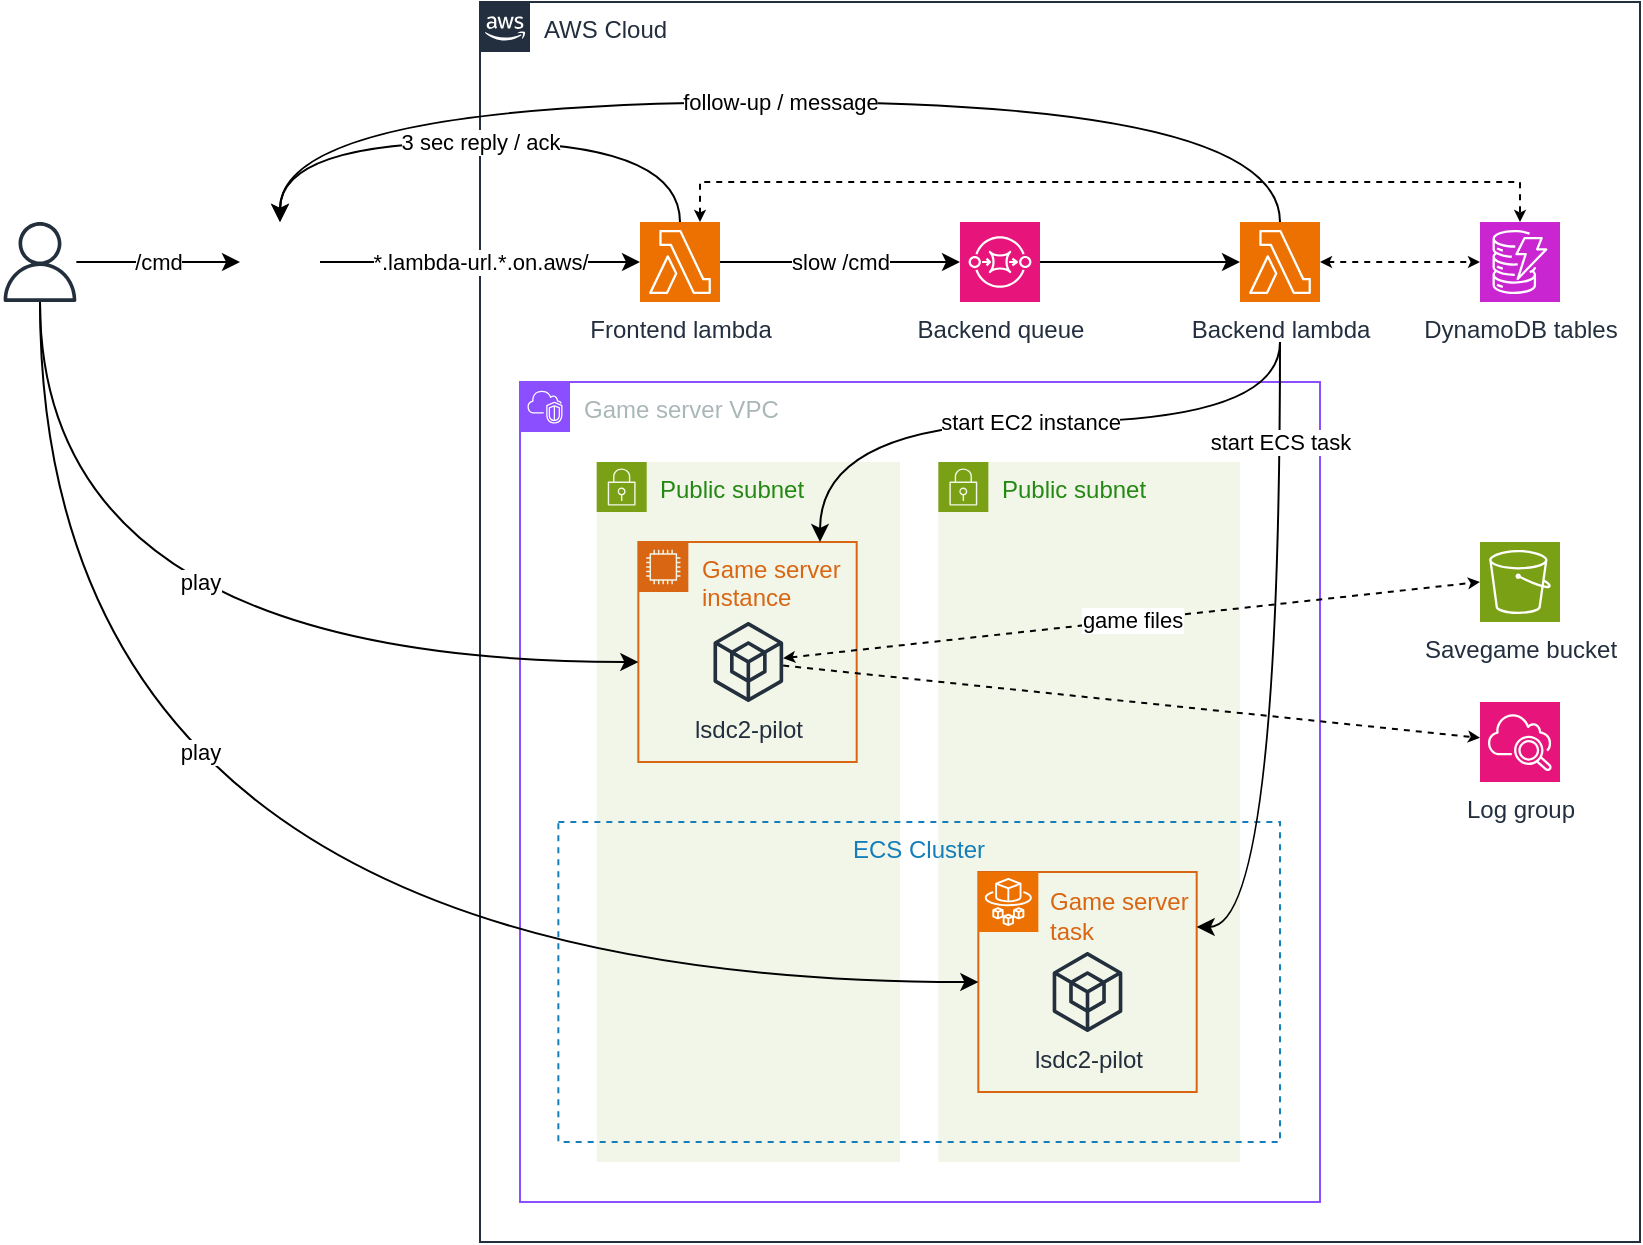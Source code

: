 <mxfile version="26.2.14">
  <diagram name="Page-1" id="-cZd0hwMgaCJananFPTG">
    <mxGraphModel dx="1105" dy="958" grid="1" gridSize="10" guides="1" tooltips="1" connect="1" arrows="1" fold="1" page="1" pageScale="1" pageWidth="827" pageHeight="1169" math="0" shadow="0">
      <root>
        <mxCell id="0" />
        <mxCell id="1" parent="0" />
        <mxCell id="NVxSvf3HatgSALZbpwbT-2" value="AWS Cloud" style="points=[[0,0],[0.25,0],[0.5,0],[0.75,0],[1,0],[1,0.25],[1,0.5],[1,0.75],[1,1],[0.75,1],[0.5,1],[0.25,1],[0,1],[0,0.75],[0,0.5],[0,0.25]];outlineConnect=0;gradientColor=none;html=1;whiteSpace=wrap;fontSize=12;fontStyle=0;container=1;pointerEvents=0;collapsible=0;recursiveResize=0;shape=mxgraph.aws4.group;grIcon=mxgraph.aws4.group_aws_cloud_alt;strokeColor=#232F3E;fillColor=none;verticalAlign=top;align=left;spacingLeft=30;fontColor=#232F3E;dashed=0;" parent="1" vertex="1">
          <mxGeometry x="240" y="90" width="580" height="620" as="geometry" />
        </mxCell>
        <mxCell id="NVxSvf3HatgSALZbpwbT-3" value="Game server VPC" style="points=[[0,0],[0.25,0],[0.5,0],[0.75,0],[1,0],[1,0.25],[1,0.5],[1,0.75],[1,1],[0.75,1],[0.5,1],[0.25,1],[0,1],[0,0.75],[0,0.5],[0,0.25]];outlineConnect=0;gradientColor=none;html=1;whiteSpace=wrap;fontSize=12;fontStyle=0;container=1;pointerEvents=0;collapsible=0;recursiveResize=0;shape=mxgraph.aws4.group;grIcon=mxgraph.aws4.group_vpc2;strokeColor=#8C4FFF;fillColor=none;verticalAlign=top;align=left;spacingLeft=30;fontColor=#AAB7B8;dashed=0;" parent="NVxSvf3HatgSALZbpwbT-2" vertex="1">
          <mxGeometry x="20" y="190" width="400" height="410" as="geometry" />
        </mxCell>
        <mxCell id="NVxSvf3HatgSALZbpwbT-5" value="Public subnet" style="points=[[0,0],[0.25,0],[0.5,0],[0.75,0],[1,0],[1,0.25],[1,0.5],[1,0.75],[1,1],[0.75,1],[0.5,1],[0.25,1],[0,1],[0,0.75],[0,0.5],[0,0.25]];outlineConnect=0;gradientColor=none;html=1;whiteSpace=wrap;fontSize=12;fontStyle=0;container=1;pointerEvents=0;collapsible=0;recursiveResize=0;shape=mxgraph.aws4.group;grIcon=mxgraph.aws4.group_security_group;grStroke=0;strokeColor=#7AA116;fillColor=#F2F6E8;verticalAlign=top;align=left;spacingLeft=30;fontColor=#248814;dashed=0;" parent="NVxSvf3HatgSALZbpwbT-3" vertex="1">
          <mxGeometry x="38.34" y="40" width="151.66" height="350" as="geometry" />
        </mxCell>
        <mxCell id="NVxSvf3HatgSALZbpwbT-6" value="Game server instance" style="points=[[0,0],[0.25,0],[0.5,0],[0.75,0],[1,0],[1,0.25],[1,0.5],[1,0.75],[1,1],[0.75,1],[0.5,1],[0.25,1],[0,1],[0,0.75],[0,0.5],[0,0.25]];outlineConnect=0;gradientColor=none;html=1;whiteSpace=wrap;fontSize=12;fontStyle=0;container=1;pointerEvents=0;collapsible=0;recursiveResize=0;shape=mxgraph.aws4.group;grIcon=mxgraph.aws4.group_ec2_instance_contents;strokeColor=#D86613;fillColor=none;verticalAlign=top;align=left;spacingLeft=30;fontColor=#D86613;dashed=0;" parent="NVxSvf3HatgSALZbpwbT-5" vertex="1">
          <mxGeometry x="20.83" y="40" width="109.17" height="110" as="geometry" />
        </mxCell>
        <mxCell id="NVxSvf3HatgSALZbpwbT-21" value="&lt;div&gt;lsdc2-pilot&lt;/div&gt;" style="sketch=0;outlineConnect=0;fontColor=#232F3E;gradientColor=none;fillColor=#232F3D;strokeColor=none;dashed=0;verticalLabelPosition=bottom;verticalAlign=top;align=center;html=1;fontSize=12;fontStyle=0;aspect=fixed;pointerEvents=1;shape=mxgraph.aws4.external_sdk;" parent="NVxSvf3HatgSALZbpwbT-6" vertex="1">
          <mxGeometry x="37.56" y="40" width="34.87" height="40" as="geometry" />
        </mxCell>
        <mxCell id="NVxSvf3HatgSALZbpwbT-4" value="Public subnet" style="points=[[0,0],[0.25,0],[0.5,0],[0.75,0],[1,0],[1,0.25],[1,0.5],[1,0.75],[1,1],[0.75,1],[0.5,1],[0.25,1],[0,1],[0,0.75],[0,0.5],[0,0.25]];outlineConnect=0;gradientColor=none;html=1;whiteSpace=wrap;fontSize=12;fontStyle=0;container=1;pointerEvents=0;collapsible=0;recursiveResize=0;shape=mxgraph.aws4.group;grIcon=mxgraph.aws4.group_security_group;grStroke=0;strokeColor=#7AA116;fillColor=#F2F6E8;verticalAlign=top;align=left;spacingLeft=30;fontColor=#248814;dashed=0;" parent="NVxSvf3HatgSALZbpwbT-3" vertex="1">
          <mxGeometry x="209.17" y="40" width="150.83" height="350" as="geometry" />
        </mxCell>
        <mxCell id="NVxSvf3HatgSALZbpwbT-18" value="ECS Cluster" style="fillColor=none;strokeColor=#147EBA;dashed=1;verticalAlign=top;fontStyle=0;fontColor=#147EBA;whiteSpace=wrap;html=1;" parent="NVxSvf3HatgSALZbpwbT-3" vertex="1">
          <mxGeometry x="19.17" y="220" width="360.83" height="160" as="geometry" />
        </mxCell>
        <mxCell id="NVxSvf3HatgSALZbpwbT-20" value="" style="group" parent="NVxSvf3HatgSALZbpwbT-3" vertex="1" connectable="0">
          <mxGeometry x="229.17" y="245" width="109.17" height="120" as="geometry" />
        </mxCell>
        <mxCell id="NVxSvf3HatgSALZbpwbT-19" value="" style="rounded=0;whiteSpace=wrap;html=1;fillColor=none;strokeColor=#D86613;" parent="NVxSvf3HatgSALZbpwbT-20" vertex="1">
          <mxGeometry width="109.17" height="110" as="geometry" />
        </mxCell>
        <mxCell id="1z4OQr_VBR6PRiINcEbp-32" value="&lt;br&gt;&lt;div&gt;Game server&lt;/div&gt;&lt;div&gt;task&lt;/div&gt;" style="sketch=0;points=[[0,0,0],[0.25,0,0],[0.5,0,0],[0.75,0,0],[1,0,0],[0,1,0],[0.25,1,0],[0.5,1,0],[0.75,1,0],[1,1,0],[0,0.25,0],[0,0.5,0],[0,0.75,0],[1,0.25,0],[1,0.5,0],[1,0.75,0]];outlineConnect=0;fontColor=light-dark(#d86613, #ededed);fillColor=#ED7100;strokeColor=#ffffff;dashed=0;verticalLabelPosition=middle;verticalAlign=middle;align=left;html=1;fontSize=12;fontStyle=0;aspect=fixed;shape=mxgraph.aws4.resourceIcon;resIcon=mxgraph.aws4.fargate;labelPosition=right;spacing=6;" parent="NVxSvf3HatgSALZbpwbT-20" vertex="1">
          <mxGeometry width="30" height="30" as="geometry" />
        </mxCell>
        <mxCell id="Q_A1KULQo6O-BCavjU99-5" value="&lt;div&gt;lsdc2-pilot&lt;/div&gt;" style="sketch=0;outlineConnect=0;fontColor=#232F3E;gradientColor=none;fillColor=#232F3D;strokeColor=none;dashed=0;verticalLabelPosition=bottom;verticalAlign=top;align=center;html=1;fontSize=12;fontStyle=0;aspect=fixed;pointerEvents=1;shape=mxgraph.aws4.external_sdk;" vertex="1" parent="NVxSvf3HatgSALZbpwbT-20">
          <mxGeometry x="37.15" y="40" width="34.87" height="40" as="geometry" />
        </mxCell>
        <mxCell id="1z4OQr_VBR6PRiINcEbp-12" value="Frontend lambda" style="sketch=0;points=[[0,0,0],[0.25,0,0],[0.5,0,0],[0.75,0,0],[1,0,0],[0,1,0],[0.25,1,0],[0.5,1,0],[0.75,1,0],[1,1,0],[0,0.25,0],[0,0.5,0],[0,0.75,0],[1,0.25,0],[1,0.5,0],[1,0.75,0]];outlineConnect=0;fontColor=#232F3E;fillColor=#ED7100;strokeColor=#ffffff;dashed=0;verticalLabelPosition=bottom;verticalAlign=top;align=center;html=1;fontSize=12;fontStyle=0;aspect=fixed;shape=mxgraph.aws4.resourceIcon;resIcon=mxgraph.aws4.lambda;" parent="NVxSvf3HatgSALZbpwbT-2" vertex="1">
          <mxGeometry x="80" y="110" width="40" height="40" as="geometry" />
        </mxCell>
        <mxCell id="1z4OQr_VBR6PRiINcEbp-14" value="Backend queue" style="sketch=0;points=[[0,0,0],[0.25,0,0],[0.5,0,0],[0.75,0,0],[1,0,0],[0,1,0],[0.25,1,0],[0.5,1,0],[0.75,1,0],[1,1,0],[0,0.25,0],[0,0.5,0],[0,0.75,0],[1,0.25,0],[1,0.5,0],[1,0.75,0]];outlineConnect=0;fontColor=#232F3E;fillColor=#E7157B;strokeColor=#ffffff;dashed=0;verticalLabelPosition=bottom;verticalAlign=top;align=center;html=1;fontSize=12;fontStyle=0;aspect=fixed;shape=mxgraph.aws4.resourceIcon;resIcon=mxgraph.aws4.sqs;" parent="NVxSvf3HatgSALZbpwbT-2" vertex="1">
          <mxGeometry x="240" y="110" width="40" height="40" as="geometry" />
        </mxCell>
        <mxCell id="1z4OQr_VBR6PRiINcEbp-19" value="slow /cmd" style="edgeStyle=orthogonalEdgeStyle;rounded=0;orthogonalLoop=1;jettySize=auto;html=1;entryX=0;entryY=0.5;entryDx=0;entryDy=0;entryPerimeter=0;" parent="NVxSvf3HatgSALZbpwbT-2" source="1z4OQr_VBR6PRiINcEbp-12" target="1z4OQr_VBR6PRiINcEbp-14" edge="1">
          <mxGeometry relative="1" as="geometry" />
        </mxCell>
        <mxCell id="Q_A1KULQo6O-BCavjU99-23" value="start EC2 instance" style="edgeStyle=orthogonalEdgeStyle;rounded=0;orthogonalLoop=1;jettySize=auto;html=1;curved=1;" edge="1" parent="NVxSvf3HatgSALZbpwbT-2" target="NVxSvf3HatgSALZbpwbT-6">
          <mxGeometry relative="1" as="geometry">
            <mxPoint x="400" y="170" as="sourcePoint" />
            <Array as="points">
              <mxPoint x="400" y="210" />
              <mxPoint x="170" y="210" />
            </Array>
          </mxGeometry>
        </mxCell>
        <mxCell id="Q_A1KULQo6O-BCavjU99-24" value="start ECS task" style="edgeStyle=orthogonalEdgeStyle;rounded=0;orthogonalLoop=1;jettySize=auto;html=1;entryX=1;entryY=0.25;entryDx=0;entryDy=0;curved=1;" edge="1" parent="NVxSvf3HatgSALZbpwbT-2" target="NVxSvf3HatgSALZbpwbT-19">
          <mxGeometry x="-0.701" relative="1" as="geometry">
            <mxPoint x="400" y="170" as="sourcePoint" />
            <Array as="points">
              <mxPoint x="400" y="463" />
            </Array>
            <mxPoint as="offset" />
          </mxGeometry>
        </mxCell>
        <mxCell id="1z4OQr_VBR6PRiINcEbp-18" value="Backend lambda" style="sketch=0;points=[[0,0,0],[0.25,0,0],[0.5,0,0],[0.75,0,0],[1,0,0],[0,1,0],[0.25,1,0],[0.5,1,0],[0.75,1,0],[1,1,0],[0,0.25,0],[0,0.5,0],[0,0.75,0],[1,0.25,0],[1,0.5,0],[1,0.75,0]];outlineConnect=0;fontColor=#232F3E;fillColor=#ED7100;strokeColor=#ffffff;dashed=0;verticalLabelPosition=bottom;verticalAlign=top;align=center;html=1;fontSize=12;fontStyle=0;aspect=fixed;shape=mxgraph.aws4.resourceIcon;resIcon=mxgraph.aws4.lambda;" parent="NVxSvf3HatgSALZbpwbT-2" vertex="1">
          <mxGeometry x="380" y="110" width="40" height="40" as="geometry" />
        </mxCell>
        <mxCell id="1z4OQr_VBR6PRiINcEbp-20" style="edgeStyle=orthogonalEdgeStyle;rounded=0;orthogonalLoop=1;jettySize=auto;html=1;entryX=0;entryY=0.5;entryDx=0;entryDy=0;entryPerimeter=0;" parent="NVxSvf3HatgSALZbpwbT-2" source="1z4OQr_VBR6PRiINcEbp-14" target="1z4OQr_VBR6PRiINcEbp-18" edge="1">
          <mxGeometry relative="1" as="geometry" />
        </mxCell>
        <mxCell id="1z4OQr_VBR6PRiINcEbp-27" value="Savegame bucket" style="sketch=0;points=[[0,0,0],[0.25,0,0],[0.5,0,0],[0.75,0,0],[1,0,0],[0,1,0],[0.25,1,0],[0.5,1,0],[0.75,1,0],[1,1,0],[0,0.25,0],[0,0.5,0],[0,0.75,0],[1,0.25,0],[1,0.5,0],[1,0.75,0]];outlineConnect=0;fontColor=#232F3E;fillColor=#7AA116;strokeColor=#ffffff;dashed=0;verticalLabelPosition=bottom;verticalAlign=top;align=center;html=1;fontSize=12;fontStyle=0;aspect=fixed;shape=mxgraph.aws4.resourceIcon;resIcon=mxgraph.aws4.s3;" parent="NVxSvf3HatgSALZbpwbT-2" vertex="1">
          <mxGeometry x="500" y="270" width="40" height="40" as="geometry" />
        </mxCell>
        <mxCell id="1z4OQr_VBR6PRiINcEbp-38" value="Log group" style="sketch=0;points=[[0,0,0],[0.25,0,0],[0.5,0,0],[0.75,0,0],[1,0,0],[0,1,0],[0.25,1,0],[0.5,1,0],[0.75,1,0],[1,1,0],[0,0.25,0],[0,0.5,0],[0,0.75,0],[1,0.25,0],[1,0.5,0],[1,0.75,0]];points=[[0,0,0],[0.25,0,0],[0.5,0,0],[0.75,0,0],[1,0,0],[0,1,0],[0.25,1,0],[0.5,1,0],[0.75,1,0],[1,1,0],[0,0.25,0],[0,0.5,0],[0,0.75,0],[1,0.25,0],[1,0.5,0],[1,0.75,0]];outlineConnect=0;fontColor=#232F3E;fillColor=#E7157B;strokeColor=#ffffff;dashed=0;verticalLabelPosition=bottom;verticalAlign=top;align=center;html=1;fontSize=12;fontStyle=0;aspect=fixed;shape=mxgraph.aws4.resourceIcon;resIcon=mxgraph.aws4.cloudwatch_2;" parent="NVxSvf3HatgSALZbpwbT-2" vertex="1">
          <mxGeometry x="500" y="350" width="40" height="40" as="geometry" />
        </mxCell>
        <mxCell id="Q_A1KULQo6O-BCavjU99-18" style="rounded=0;orthogonalLoop=1;jettySize=auto;html=1;dashed=1;endSize=3;startSize=3;" edge="1" parent="NVxSvf3HatgSALZbpwbT-2" source="NVxSvf3HatgSALZbpwbT-21" target="1z4OQr_VBR6PRiINcEbp-38">
          <mxGeometry relative="1" as="geometry" />
        </mxCell>
        <mxCell id="Q_A1KULQo6O-BCavjU99-21" value="game files" style="rounded=0;orthogonalLoop=1;jettySize=auto;html=1;entryX=0;entryY=0.5;entryDx=0;entryDy=0;entryPerimeter=0;startArrow=classic;startFill=1;labelBackgroundColor=default;dashed=1;startSize=3;endSize=3;" edge="1" parent="NVxSvf3HatgSALZbpwbT-2" source="NVxSvf3HatgSALZbpwbT-21" target="1z4OQr_VBR6PRiINcEbp-27">
          <mxGeometry relative="1" as="geometry" />
        </mxCell>
        <mxCell id="1z4OQr_VBR6PRiINcEbp-28" value="&lt;div&gt;DynamoDB tables&lt;/div&gt;" style="sketch=0;points=[[0,0,0],[0.25,0,0],[0.5,0,0],[0.75,0,0],[1,0,0],[0,1,0],[0.25,1,0],[0.5,1,0],[0.75,1,0],[1,1,0],[0,0.25,0],[0,0.5,0],[0,0.75,0],[1,0.25,0],[1,0.5,0],[1,0.75,0]];outlineConnect=0;fontColor=#232F3E;fillColor=#C925D1;strokeColor=#ffffff;dashed=0;verticalLabelPosition=bottom;verticalAlign=top;align=center;html=1;fontSize=12;fontStyle=0;aspect=fixed;shape=mxgraph.aws4.resourceIcon;resIcon=mxgraph.aws4.dynamodb;" parent="NVxSvf3HatgSALZbpwbT-2" vertex="1">
          <mxGeometry x="500" y="110" width="40" height="40" as="geometry" />
        </mxCell>
        <mxCell id="Q_A1KULQo6O-BCavjU99-32" style="edgeStyle=orthogonalEdgeStyle;rounded=0;orthogonalLoop=1;jettySize=auto;html=1;dashed=1;endArrow=classic;startFill=1;entryX=0.5;entryY=0;entryDx=0;entryDy=0;entryPerimeter=0;endFill=1;startSize=3;endSize=3;startArrow=classic;" edge="1" parent="NVxSvf3HatgSALZbpwbT-2" source="1z4OQr_VBR6PRiINcEbp-12" target="1z4OQr_VBR6PRiINcEbp-28">
          <mxGeometry relative="1" as="geometry">
            <mxPoint x="480" y="100" as="targetPoint" />
            <Array as="points">
              <mxPoint x="110" y="90" />
              <mxPoint x="520" y="90" />
            </Array>
          </mxGeometry>
        </mxCell>
        <mxCell id="Q_A1KULQo6O-BCavjU99-33" style="edgeStyle=orthogonalEdgeStyle;rounded=0;orthogonalLoop=1;jettySize=auto;html=1;dashed=1;endArrow=classic;startFill=1;endFill=1;startSize=3;endSize=3;entryX=0;entryY=0.5;entryDx=0;entryDy=0;entryPerimeter=0;startArrow=classic;" edge="1" parent="NVxSvf3HatgSALZbpwbT-2" source="1z4OQr_VBR6PRiINcEbp-18" target="1z4OQr_VBR6PRiINcEbp-28">
          <mxGeometry relative="1" as="geometry">
            <mxPoint x="480" y="90" as="targetPoint" />
            <Array as="points" />
          </mxGeometry>
        </mxCell>
        <mxCell id="Q_A1KULQo6O-BCavjU99-19" value="play" style="edgeStyle=orthogonalEdgeStyle;rounded=0;orthogonalLoop=1;jettySize=auto;html=1;entryX=0;entryY=0.5;entryDx=0;entryDy=0;curved=1;" edge="1" parent="1" source="1z4OQr_VBR6PRiINcEbp-6" target="NVxSvf3HatgSALZbpwbT-19">
          <mxGeometry x="-0.444" y="80" relative="1" as="geometry">
            <Array as="points">
              <mxPoint x="20" y="580" />
            </Array>
            <mxPoint as="offset" />
          </mxGeometry>
        </mxCell>
        <mxCell id="Q_A1KULQo6O-BCavjU99-38" value="/cmd" style="edgeStyle=orthogonalEdgeStyle;rounded=0;orthogonalLoop=1;jettySize=auto;html=1;" edge="1" parent="1" source="1z4OQr_VBR6PRiINcEbp-6" target="Q_A1KULQo6O-BCavjU99-36">
          <mxGeometry relative="1" as="geometry" />
        </mxCell>
        <mxCell id="1z4OQr_VBR6PRiINcEbp-6" value="" style="sketch=0;outlineConnect=0;fontColor=#232F3E;gradientColor=none;fillColor=#232F3D;strokeColor=none;dashed=0;verticalLabelPosition=bottom;verticalAlign=top;align=center;html=1;fontSize=12;fontStyle=0;aspect=fixed;pointerEvents=1;shape=mxgraph.aws4.user;" parent="1" vertex="1">
          <mxGeometry y="200" width="40" height="40" as="geometry" />
        </mxCell>
        <mxCell id="1z4OQr_VBR6PRiINcEbp-13" value="*.lambda-url.*.on.aws/" style="edgeStyle=orthogonalEdgeStyle;rounded=0;orthogonalLoop=1;jettySize=auto;html=1;" parent="1" source="Q_A1KULQo6O-BCavjU99-36" target="1z4OQr_VBR6PRiINcEbp-12" edge="1">
          <mxGeometry relative="1" as="geometry">
            <mxPoint as="offset" />
            <mxPoint x="160" y="220" as="sourcePoint" />
          </mxGeometry>
        </mxCell>
        <mxCell id="1z4OQr_VBR6PRiINcEbp-16" value="3 sec reply / ack" style="edgeStyle=orthogonalEdgeStyle;rounded=0;orthogonalLoop=1;jettySize=auto;html=1;curved=1;exitX=0.5;exitY=0;exitDx=0;exitDy=0;exitPerimeter=0;labelBackgroundColor=default;" parent="1" source="1z4OQr_VBR6PRiINcEbp-12" target="Q_A1KULQo6O-BCavjU99-36" edge="1">
          <mxGeometry relative="1" as="geometry">
            <Array as="points">
              <mxPoint x="340" y="160" />
              <mxPoint x="140" y="160" />
            </Array>
            <mxPoint x="140" y="200" as="targetPoint" />
          </mxGeometry>
        </mxCell>
        <mxCell id="1z4OQr_VBR6PRiINcEbp-21" value="follow-up / message" style="edgeStyle=orthogonalEdgeStyle;rounded=0;orthogonalLoop=1;jettySize=auto;html=1;curved=1;exitX=0.5;exitY=0;exitDx=0;exitDy=0;exitPerimeter=0;" parent="1" source="1z4OQr_VBR6PRiINcEbp-18" target="Q_A1KULQo6O-BCavjU99-36" edge="1">
          <mxGeometry relative="1" as="geometry">
            <mxPoint x="600" y="200.0" as="sourcePoint" />
            <mxPoint x="140" y="200" as="targetPoint" />
            <Array as="points">
              <mxPoint x="640" y="140" />
              <mxPoint x="140" y="140" />
            </Array>
            <mxPoint as="offset" />
          </mxGeometry>
        </mxCell>
        <mxCell id="Q_A1KULQo6O-BCavjU99-7" value="play" style="edgeStyle=orthogonalEdgeStyle;rounded=0;orthogonalLoop=1;jettySize=auto;html=1;curved=1;" edge="1" parent="1" source="1z4OQr_VBR6PRiINcEbp-6" target="NVxSvf3HatgSALZbpwbT-6">
          <mxGeometry x="0.085" y="40" relative="1" as="geometry">
            <Array as="points">
              <mxPoint x="20" y="420" />
            </Array>
            <mxPoint as="offset" />
          </mxGeometry>
        </mxCell>
        <mxCell id="Q_A1KULQo6O-BCavjU99-36" value="" style="shape=image;html=1;verticalAlign=top;verticalLabelPosition=bottom;labelBackgroundColor=#ffffff;imageAspect=0;aspect=fixed;image=https://cdn1.iconfinder.com/data/icons/unicons-line-vol-3/24/discord-128.png" vertex="1" parent="1">
          <mxGeometry x="120" y="200" width="40" height="40" as="geometry" />
        </mxCell>
      </root>
    </mxGraphModel>
  </diagram>
</mxfile>
